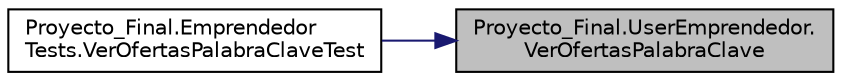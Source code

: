 digraph "Proyecto_Final.UserEmprendedor.VerOfertasPalabraClave"
{
 // INTERACTIVE_SVG=YES
 // LATEX_PDF_SIZE
  edge [fontname="Helvetica",fontsize="10",labelfontname="Helvetica",labelfontsize="10"];
  node [fontname="Helvetica",fontsize="10",shape=record];
  rankdir="RL";
  Node1 [label="Proyecto_Final.UserEmprendedor.\lVerOfertasPalabraClave",height=0.2,width=0.4,color="black", fillcolor="grey75", style="filled", fontcolor="black",tooltip="En base a una palabra clave, busca todas las ofertas que la contengan."];
  Node1 -> Node2 [dir="back",color="midnightblue",fontsize="10",style="solid",fontname="Helvetica"];
  Node2 [label="Proyecto_Final.Emprendedor\lTests.VerOfertasPalabraClaveTest",height=0.2,width=0.4,color="black", fillcolor="white", style="filled",URL="$classProyecto__Final_1_1EmprendedorTests.html#af9b0f6be5c2149806bf2c0362b459f45",tooltip="Prueba que se buscan correctamente las ofertas según ."];
}
